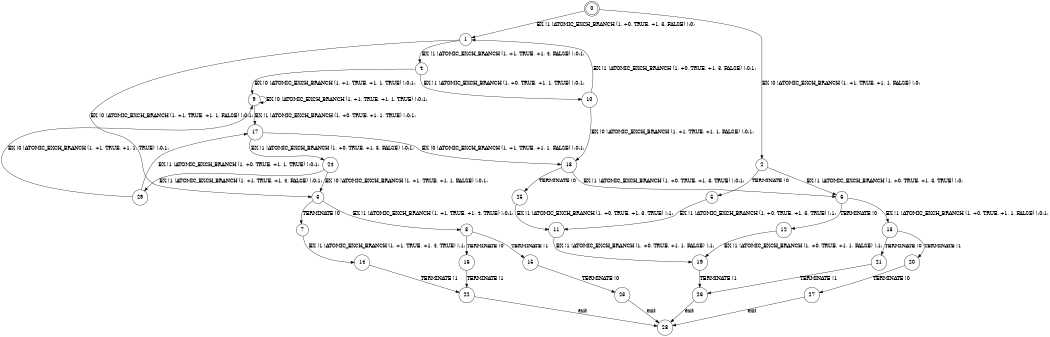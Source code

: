 digraph BCG {
size = "7, 10.5";
center = TRUE;
node [shape = circle];
0 [peripheries = 2];
0 -> 1 [label = "EX !1 !ATOMIC_EXCH_BRANCH (1, +0, TRUE, +1, 3, FALSE) !:0:"];
0 -> 2 [label = "EX !0 !ATOMIC_EXCH_BRANCH (1, +1, TRUE, +1, 1, FALSE) !:0:"];
1 -> 3 [label = "EX !0 !ATOMIC_EXCH_BRANCH (1, +1, TRUE, +1, 1, FALSE) !:0:1:"];
1 -> 4 [label = "EX !1 !ATOMIC_EXCH_BRANCH (1, +1, TRUE, +1, 4, FALSE) !:0:1:"];
2 -> 5 [label = "TERMINATE !0"];
2 -> 6 [label = "EX !1 !ATOMIC_EXCH_BRANCH (1, +0, TRUE, +1, 3, TRUE) !:0:"];
3 -> 7 [label = "TERMINATE !0"];
3 -> 8 [label = "EX !1 !ATOMIC_EXCH_BRANCH (1, +1, TRUE, +1, 4, TRUE) !:0:1:"];
4 -> 9 [label = "EX !0 !ATOMIC_EXCH_BRANCH (1, +1, TRUE, +1, 1, TRUE) !:0:1:"];
4 -> 10 [label = "EX !1 !ATOMIC_EXCH_BRANCH (1, +0, TRUE, +1, 1, TRUE) !:0:1:"];
5 -> 11 [label = "EX !1 !ATOMIC_EXCH_BRANCH (1, +0, TRUE, +1, 3, TRUE) !:1:"];
6 -> 12 [label = "TERMINATE !0"];
6 -> 13 [label = "EX !1 !ATOMIC_EXCH_BRANCH (1, +0, TRUE, +1, 1, FALSE) !:0:1:"];
7 -> 14 [label = "EX !1 !ATOMIC_EXCH_BRANCH (1, +1, TRUE, +1, 4, TRUE) !:1:"];
8 -> 15 [label = "TERMINATE !1"];
8 -> 16 [label = "TERMINATE !0"];
9 -> 17 [label = "EX !1 !ATOMIC_EXCH_BRANCH (1, +0, TRUE, +1, 1, TRUE) !:0:1:"];
9 -> 9 [label = "EX !0 !ATOMIC_EXCH_BRANCH (1, +1, TRUE, +1, 1, TRUE) !:0:1:"];
10 -> 18 [label = "EX !0 !ATOMIC_EXCH_BRANCH (1, +1, TRUE, +1, 1, FALSE) !:0:1:"];
10 -> 1 [label = "EX !1 !ATOMIC_EXCH_BRANCH (1, +0, TRUE, +1, 3, FALSE) !:0:1:"];
11 -> 19 [label = "EX !1 !ATOMIC_EXCH_BRANCH (1, +0, TRUE, +1, 1, FALSE) !:1:"];
12 -> 19 [label = "EX !1 !ATOMIC_EXCH_BRANCH (1, +0, TRUE, +1, 1, FALSE) !:1:"];
13 -> 20 [label = "TERMINATE !1"];
13 -> 21 [label = "TERMINATE !0"];
14 -> 22 [label = "TERMINATE !1"];
15 -> 23 [label = "TERMINATE !0"];
16 -> 22 [label = "TERMINATE !1"];
17 -> 24 [label = "EX !1 !ATOMIC_EXCH_BRANCH (1, +0, TRUE, +1, 3, FALSE) !:0:1:"];
17 -> 18 [label = "EX !0 !ATOMIC_EXCH_BRANCH (1, +1, TRUE, +1, 1, FALSE) !:0:1:"];
18 -> 25 [label = "TERMINATE !0"];
18 -> 6 [label = "EX !1 !ATOMIC_EXCH_BRANCH (1, +0, TRUE, +1, 3, TRUE) !:0:1:"];
19 -> 26 [label = "TERMINATE !1"];
20 -> 27 [label = "TERMINATE !0"];
21 -> 26 [label = "TERMINATE !1"];
22 -> 28 [label = "exit"];
23 -> 28 [label = "exit"];
24 -> 29 [label = "EX !1 !ATOMIC_EXCH_BRANCH (1, +1, TRUE, +1, 4, FALSE) !:0:1:"];
24 -> 3 [label = "EX !0 !ATOMIC_EXCH_BRANCH (1, +1, TRUE, +1, 1, FALSE) !:0:1:"];
25 -> 11 [label = "EX !1 !ATOMIC_EXCH_BRANCH (1, +0, TRUE, +1, 3, TRUE) !:1:"];
26 -> 28 [label = "exit"];
27 -> 28 [label = "exit"];
29 -> 17 [label = "EX !1 !ATOMIC_EXCH_BRANCH (1, +0, TRUE, +1, 1, TRUE) !:0:1:"];
29 -> 9 [label = "EX !0 !ATOMIC_EXCH_BRANCH (1, +1, TRUE, +1, 1, TRUE) !:0:1:"];
}
